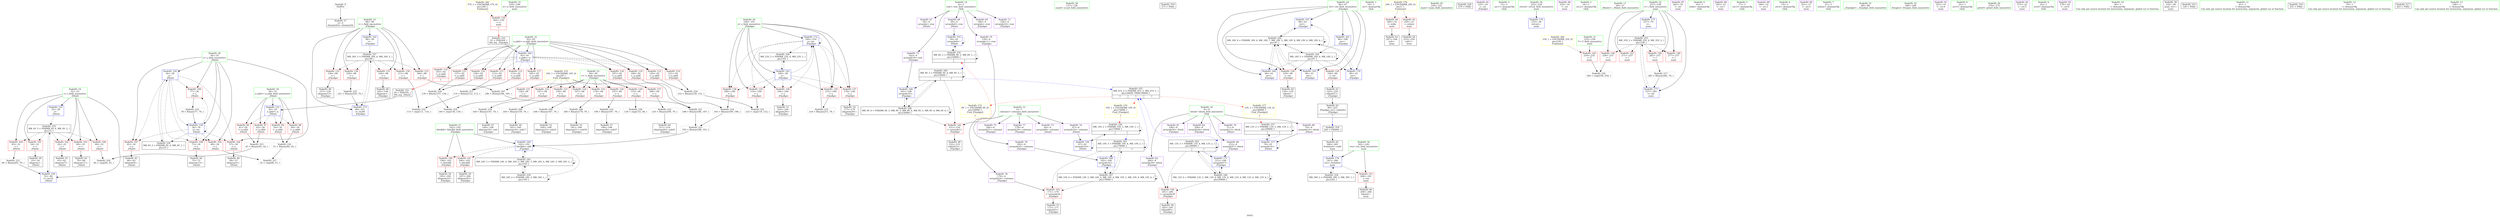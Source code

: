 digraph "SVFG" {
	label="SVFG";

	Node0x55f08619d2d0 [shape=record,color=grey,label="{NodeID: 0\nNullPtr}"];
	Node0x55f08619d2d0 -> Node0x55f0861bf9a0[style=solid];
	Node0x55f0861c0390 [shape=record,color=red,label="{NodeID: 97\n42\<--30\n\<--n.addr\n_Z4initi\n}"];
	Node0x55f0861c0390 -> Node0x55f0861cd010[style=solid];
	Node0x55f0861be570 [shape=record,color=green,label="{NodeID: 14\n4\<--5\nrow\<--row_field_insensitive\nGlob }"];
	Node0x55f0861be570 -> Node0x55f0861c2250[style=solid];
	Node0x55f0861be570 -> Node0x55f0861c2320[style=solid];
	Node0x55f0861be570 -> Node0x55f0861c23f0[style=solid];
	Node0x55f0861be570 -> Node0x55f0861c24c0[style=solid];
	Node0x55f0861be570 -> Node0x55f0861c2590[style=solid];
	Node0x55f0861be570 -> Node0x55f0861c2660[style=solid];
	Node0x55f0861e0920 [shape=record,color=yellow,style=double,label="{NodeID: 277\n12V_1 = ENCHI(MR_12V_0)\npts\{90000 \}\nFun[_Z5judgei]|{<s0>1}}"];
	Node0x55f0861e0920:s0 -> Node0x55f0861d6c10[style=dashed,color=red];
	Node0x55f0861c0ef0 [shape=record,color=red,label="{NodeID: 111\n112\<--92\n\<--n.addr\n_Z5judgei\n}"];
	Node0x55f0861c0ef0 -> Node0x55f0861cbe10[style=solid];
	Node0x55f0861bf190 [shape=record,color=green,label="{NodeID: 28\n127\<--128\nscanf\<--scanf_field_insensitive\n}"];
	Node0x55f0861cb990 [shape=record,color=grey,label="{NodeID: 208\n160 = Binary(159, 79, )\n}"];
	Node0x55f0861cb990 -> Node0x55f0861c1480[style=solid];
	Node0x55f0861c6190 [shape=record,color=red,label="{NodeID: 125\n179\<--94\n\<--v\n_Z5judgei\n}"];
	Node0x55f0861c6190 -> Node0x55f0861c4890[style=solid];
	Node0x55f0861bfde0 [shape=record,color=black,label="{NodeID: 42\n66\<--65\nidxprom9\<--\n_Z4initi\n}"];
	Node0x55f0861cce90 [shape=record,color=grey,label="{NodeID: 222\n210 = Binary(209, 79, )\n}"];
	Node0x55f0861cce90 -> Node0x55f0861c1ca0[style=solid];
	Node0x55f0861c6cf0 [shape=record,color=red,label="{NodeID: 139\n215\<--100\n\<--j\n_Z5judgei\n}"];
	Node0x55f0861c6cf0 -> Node0x55f0861cc410[style=solid];
	Node0x55f0861c1960 [shape=record,color=black,label="{NodeID: 56\n195\<--194\nidxprom35\<--\n_Z5judgei\n}"];
	Node0x55f0861f16d0 [shape=record,color=black,label="{NodeID: 319\n273 = PHI()\n}"];
	Node0x55f0861d6710 [shape=record,color=black,label="{NodeID: 236\nMR_10V_2 = PHI(MR_10V_3, MR_10V_1, )\npts\{70000 \}\n|{|<s2>1}}"];
	Node0x55f0861d6710 -> Node0x55f0861c7ac0[style=dashed];
	Node0x55f0861d6710 -> Node0x55f0861d6710[style=dashed];
	Node0x55f0861d6710:s2 -> Node0x55f0861de870[style=dashed,color=blue];
	Node0x55f0861c7850 [shape=record,color=blue,label="{NodeID: 153\n32\<--38\ni\<--\n_Z4initi\n}"];
	Node0x55f0861c7850 -> Node0x55f0861d5810[style=dashed];
	Node0x55f0861c24c0 [shape=record,color=purple,label="{NodeID: 70\n150\<--4\narrayidx11\<--row\n_Z5judgei\n}"];
	Node0x55f0861c24c0 -> Node0x55f0861c6f60[style=solid];
	Node0x55f0861c83b0 [shape=record,color=blue,label="{NodeID: 167\n96\<--61\nret\<--\n_Z5judgei\n}"];
	Node0x55f0861c83b0 -> Node0x55f0861d8f10[style=dashed];
	Node0x55f0861c3020 [shape=record,color=purple,label="{NodeID: 84\n212\<--8\narrayidx47\<--block\n_Z5judgei\n}"];
	Node0x55f0861c3020 -> Node0x55f0861c86f0[style=solid];
	Node0x55f08619d3e0 [shape=record,color=green,label="{NodeID: 1\n10\<--1\n.str\<--dummyObj\nGlob }"];
	Node0x55f0861c0460 [shape=record,color=red,label="{NodeID: 98\n49\<--30\n\<--n.addr\n_Z4initi\n}"];
	Node0x55f0861c0460 -> Node0x55f0861cc590[style=solid];
	Node0x55f0861be640 [shape=record,color=green,label="{NodeID: 15\n6\<--7\ncoloumn\<--coloumn_field_insensitive\nGlob }"];
	Node0x55f0861be640 -> Node0x55f0861c2730[style=solid];
	Node0x55f0861be640 -> Node0x55f0861c2800[style=solid];
	Node0x55f0861be640 -> Node0x55f0861c28d0[style=solid];
	Node0x55f0861be640 -> Node0x55f0861c29a0[style=solid];
	Node0x55f0861be640 -> Node0x55f0861c2a70[style=solid];
	Node0x55f0861be640 -> Node0x55f0861c2b40[style=solid];
	Node0x55f0861e0a00 [shape=record,color=yellow,style=double,label="{NodeID: 278\n29V_1 = ENCHI(MR_29V_0)\npts\{1 \}\nFun[main]}"];
	Node0x55f0861e0a00 -> Node0x55f0861c3840[style=dashed];
	Node0x55f0861e0a00 -> Node0x55f0861c3910[style=dashed];
	Node0x55f0861c0fc0 [shape=record,color=red,label="{NodeID: 112\n113\<--92\n\<--n.addr\n_Z5judgei\n}"];
	Node0x55f0861c0fc0 -> Node0x55f0861cbe10[style=solid];
	Node0x55f0861bf290 [shape=record,color=green,label="{NodeID: 29\n230\<--231\nmain\<--main_field_insensitive\n}"];
	Node0x55f0861cbb10 [shape=record,color=grey,label="{NodeID: 209\n168 = Binary(167, 79, )\n}"];
	Node0x55f0861cbb10 -> Node0x55f0861c1620[style=solid];
	Node0x55f0861c6260 [shape=record,color=red,label="{NodeID: 126\n197\<--94\n\<--v\n_Z5judgei\n}"];
	Node0x55f0861c6260 -> Node0x55f0861cca10[style=solid];
	Node0x55f0861bfeb0 [shape=record,color=black,label="{NodeID: 43\n70\<--69\nidxprom11\<--\n_Z4initi\n}"];
	Node0x55f0861cd010 [shape=record,color=grey,label="{NodeID: 223\n43 = Binary(41, 42, )\n}"];
	Node0x55f0861cd010 -> Node0x55f0861cd790[style=solid];
	Node0x55f0861c6dc0 [shape=record,color=red,label="{NodeID: 140\n194\<--102\n\<--blockId\n_Z5judgei\n}"];
	Node0x55f0861c6dc0 -> Node0x55f0861c1960[style=solid];
	Node0x55f0861c1a30 [shape=record,color=black,label="{NodeID: 57\n199\<--198\nidxprom38\<--sub37\n_Z5judgei\n}"];
	Node0x55f0861f17a0 [shape=record,color=black,label="{NodeID: 320\n279 = PHI()\n}"];
	Node0x55f0861d6c10 [shape=record,color=black,label="{NodeID: 237\nMR_12V_2 = PHI(MR_12V_3, MR_12V_1, )\npts\{90000 \}\n|{|<s2>1}}"];
	Node0x55f0861d6c10 -> Node0x55f0861c7b90[style=dashed];
	Node0x55f0861d6c10 -> Node0x55f0861d6c10[style=dashed];
	Node0x55f0861d6c10:s2 -> Node0x55f0861ded70[style=dashed,color=blue];
	Node0x55f0861c7920 [shape=record,color=blue,label="{NodeID: 154\n34\<--38\nj\<--\n_Z4initi\n}"];
	Node0x55f0861c7920 -> Node0x55f0861c0a10[style=dashed];
	Node0x55f0861c7920 -> Node0x55f0861c0ae0[style=dashed];
	Node0x55f0861c7920 -> Node0x55f0861c0bb0[style=dashed];
	Node0x55f0861c7920 -> Node0x55f0861c0c80[style=dashed];
	Node0x55f0861c7920 -> Node0x55f0861c0d50[style=dashed];
	Node0x55f0861c7920 -> Node0x55f0861c7c60[style=dashed];
	Node0x55f0861c7920 -> Node0x55f0861d5d10[style=dashed];
	Node0x55f0861c2590 [shape=record,color=purple,label="{NodeID: 71\n158\<--4\narrayidx16\<--row\n_Z5judgei\n}"];
	Node0x55f0861c8480 [shape=record,color=blue,label="{NodeID: 168\n182\<--108\narrayidx32\<--\n_Z5judgei\n}"];
	Node0x55f0861c8480 -> Node0x55f0861d9e10[style=dashed];
	Node0x55f0861c30f0 [shape=record,color=purple,label="{NodeID: 85\n125\<--10\n\<--.str\n_Z5judgei\n}"];
	Node0x55f0861b41c0 [shape=record,color=green,label="{NodeID: 2\n12\<--1\n.str.1\<--dummyObj\nGlob }"];
	Node0x55f0861c0530 [shape=record,color=red,label="{NodeID: 99\n50\<--30\n\<--n.addr\n_Z4initi\n}"];
	Node0x55f0861c0530 -> Node0x55f0861cc590[style=solid];
	Node0x55f0861be740 [shape=record,color=green,label="{NodeID: 16\n8\<--9\nblock\<--block_field_insensitive\nGlob }"];
	Node0x55f0861be740 -> Node0x55f0861c2c10[style=solid];
	Node0x55f0861be740 -> Node0x55f0861c2ce0[style=solid];
	Node0x55f0861be740 -> Node0x55f0861c2db0[style=solid];
	Node0x55f0861be740 -> Node0x55f0861c2e80[style=solid];
	Node0x55f0861be740 -> Node0x55f0861c2f50[style=solid];
	Node0x55f0861be740 -> Node0x55f0861c3020[style=solid];
	Node0x55f0861c1090 [shape=record,color=red,label="{NodeID: 113\n120\<--92\n\<--n.addr\n_Z5judgei\n}"];
	Node0x55f0861c1090 -> Node0x55f0861cd190[style=solid];
	Node0x55f0861bf390 [shape=record,color=green,label="{NodeID: 30\n233\<--234\nretval\<--retval_field_insensitive\nmain\n}"];
	Node0x55f0861bf390 -> Node0x55f0861c8960[style=solid];
	Node0x55f0861cbc90 [shape=record,color=grey,label="{NodeID: 210\n78 = Binary(77, 79, )\n}"];
	Node0x55f0861cbc90 -> Node0x55f0861c7c60[style=solid];
	Node0x55f0861c6330 [shape=record,color=red,label="{NodeID: 127\n209\<--94\n\<--v\n_Z5judgei\n}"];
	Node0x55f0861c6330 -> Node0x55f0861cce90[style=solid];
	Node0x55f0861bff80 [shape=record,color=black,label="{NodeID: 44\n73\<--72\nidxprom13\<--\n_Z4initi\n}"];
	Node0x55f0861cd190 [shape=record,color=grey,label="{NodeID: 224\n122 = Binary(120, 121, )\n}"];
	Node0x55f0861cd190 -> Node0x55f0861cdc10[style=solid];
	Node0x55f0861c6e90 [shape=record,color=red,label="{NodeID: 141\n206\<--102\n\<--blockId\n_Z5judgei\n}"];
	Node0x55f0861c6e90 -> Node0x55f0861c1bd0[style=solid];
	Node0x55f0861c1b00 [shape=record,color=black,label="{NodeID: 58\n202\<--201\ntobool40\<--\n_Z5judgei\n}"];
	Node0x55f0861f1870 [shape=record,color=black,label="{NodeID: 321\n29 = PHI(105, )\n0th arg _Z4initi }"];
	Node0x55f0861f1870 -> Node0x55f0861c7780[style=solid];
	Node0x55f0861c79f0 [shape=record,color=blue,label="{NodeID: 155\n59\<--61\narrayidx6\<--\n_Z4initi\n}"];
	Node0x55f0861c79f0 -> Node0x55f0861c79f0[style=dashed];
	Node0x55f0861c79f0 -> Node0x55f0861d6210[style=dashed];
	Node0x55f0861c2660 [shape=record,color=purple,label="{NodeID: 72\n162\<--4\narrayidx19\<--row\n_Z5judgei\n}"];
	Node0x55f0861c2660 -> Node0x55f0861c82e0[style=solid];
	Node0x55f0861c8550 [shape=record,color=blue,label="{NodeID: 169\n102\<--192\nblockId\<--add\n_Z5judgei\n}"];
	Node0x55f0861c8550 -> Node0x55f0861c6dc0[style=dashed];
	Node0x55f0861c8550 -> Node0x55f0861c6e90[style=dashed];
	Node0x55f0861c8550 -> Node0x55f0861d9410[style=dashed];
	Node0x55f0861c31c0 [shape=record,color=purple,label="{NodeID: 86\n254\<--10\n\<--.str\nmain\n}"];
	Node0x55f08619d600 [shape=record,color=green,label="{NodeID: 3\n14\<--1\n.str.2\<--dummyObj\nGlob }"];
	Node0x55f0861c0600 [shape=record,color=red,label="{NodeID: 100\n40\<--32\n\<--i\n_Z4initi\n}"];
	Node0x55f0861c0600 -> Node0x55f0861cd790[style=solid];
	Node0x55f0861be840 [shape=record,color=green,label="{NodeID: 17\n26\<--27\n_Z4initi\<--_Z4initi_field_insensitive\n}"];
	Node0x55f0861e0bf0 [shape=record,color=yellow,style=double,label="{NodeID: 280\n33V_1 = ENCHI(MR_33V_0)\npts\{236 \}\nFun[main]}"];
	Node0x55f0861e0bf0 -> Node0x55f0861c71d0[style=dashed];
	Node0x55f0861c1160 [shape=record,color=red,label="{NodeID: 114\n121\<--92\n\<--n.addr\n_Z5judgei\n}"];
	Node0x55f0861c1160 -> Node0x55f0861cd190[style=solid];
	Node0x55f0861bf460 [shape=record,color=green,label="{NodeID: 31\n235\<--236\nT\<--T_field_insensitive\nmain\n}"];
	Node0x55f0861bf460 -> Node0x55f0861c71d0[style=solid];
	Node0x55f0861cbe10 [shape=record,color=grey,label="{NodeID: 211\n114 = Binary(112, 113, )\n}"];
	Node0x55f0861cbe10 -> Node0x55f0861cdd90[style=solid];
	Node0x55f0861c6400 [shape=record,color=red,label="{NodeID: 128\n129\<--96\n\<--ret\n_Z5judgei\n}"];
	Node0x55f0861c6400 -> Node0x55f0861c0050[style=solid];
	Node0x55f0861c0050 [shape=record,color=black,label="{NodeID: 45\n130\<--129\ntobool\<--\n_Z5judgei\n}"];
	Node0x55f0861cd310 [shape=record,color=grey,label="{NodeID: 225\n221 = Binary(220, 79, )\n}"];
	Node0x55f0861cd310 -> Node0x55f0861c8890[style=solid];
	Node0x55f0861c6f60 [shape=record,color=red,label="{NodeID: 142\n151\<--150\n\<--arrayidx11\n_Z5judgei\n}"];
	Node0x55f0861c6f60 -> Node0x55f0861c12e0[style=solid];
	Node0x55f0861c1bd0 [shape=record,color=black,label="{NodeID: 59\n207\<--206\nidxprom43\<--\n_Z5judgei\n}"];
	Node0x55f0861f19d0 [shape=record,color=black,label="{NodeID: 322\n91 = PHI(264, )\n0th arg _Z5judgei }"];
	Node0x55f0861f19d0 -> Node0x55f0861c7e00[style=solid];
	Node0x55f0861c7ac0 [shape=record,color=blue,label="{NodeID: 156\n67\<--61\narrayidx10\<--\n_Z4initi\n}"];
	Node0x55f0861c7ac0 -> Node0x55f0861c7ac0[style=dashed];
	Node0x55f0861c7ac0 -> Node0x55f0861d6710[style=dashed];
	Node0x55f0861c2730 [shape=record,color=purple,label="{NodeID: 73\n64\<--6\narrayidx8\<--coloumn\n_Z4initi\n}"];
	Node0x55f0861dbc10 [shape=record,color=black,label="{NodeID: 253\nMR_35V_3 = PHI(MR_35V_4, MR_35V_2, )\npts\{238 \}\n}"];
	Node0x55f0861dbc10 -> Node0x55f0861c72a0[style=dashed];
	Node0x55f0861dbc10 -> Node0x55f0861c7370[style=dashed];
	Node0x55f0861dbc10 -> Node0x55f0861c7440[style=dashed];
	Node0x55f0861dbc10 -> Node0x55f0861c7510[style=dashed];
	Node0x55f0861dbc10 -> Node0x55f0861c8bd0[style=dashed];
	Node0x55f0861c8620 [shape=record,color=blue,label="{NodeID: 170\n96\<--61\nret\<--\n_Z5judgei\n}"];
	Node0x55f0861c8620 -> Node0x55f0861d8f10[style=dashed];
	Node0x55f0861c3290 [shape=record,color=purple,label="{NodeID: 87\n262\<--10\n\<--.str\nmain\n}"];
	Node0x55f0861bd600 [shape=record,color=green,label="{NodeID: 4\n16\<--1\nstdin\<--dummyObj\nGlob }"];
	Node0x55f0861c06d0 [shape=record,color=red,label="{NodeID: 101\n54\<--32\n\<--i\n_Z4initi\n}"];
	Node0x55f0861c06d0 -> Node0x55f0861bfb70[style=solid];
	Node0x55f0861be940 [shape=record,color=green,label="{NodeID: 18\n30\<--31\nn.addr\<--n.addr_field_insensitive\n_Z4initi\n}"];
	Node0x55f0861be940 -> Node0x55f0861c02c0[style=solid];
	Node0x55f0861be940 -> Node0x55f0861c0390[style=solid];
	Node0x55f0861be940 -> Node0x55f0861c0460[style=solid];
	Node0x55f0861be940 -> Node0x55f0861c0530[style=solid];
	Node0x55f0861be940 -> Node0x55f0861c7780[style=solid];
	Node0x55f0861c1230 [shape=record,color=red,label="{NodeID: 115\n137\<--92\n\<--n.addr\n_Z5judgei\n}"];
	Node0x55f0861c1230 -> Node0x55f0861ccb90[style=solid];
	Node0x55f0861bf530 [shape=record,color=green,label="{NodeID: 32\n237\<--238\ni\<--i_field_insensitive\nmain\n}"];
	Node0x55f0861bf530 -> Node0x55f0861c72a0[style=solid];
	Node0x55f0861bf530 -> Node0x55f0861c7370[style=solid];
	Node0x55f0861bf530 -> Node0x55f0861c7440[style=solid];
	Node0x55f0861bf530 -> Node0x55f0861c7510[style=solid];
	Node0x55f0861bf530 -> Node0x55f0861c8a30[style=solid];
	Node0x55f0861bf530 -> Node0x55f0861c8bd0[style=solid];
	Node0x55f0861cbf90 [shape=record,color=grey,label="{NodeID: 212\n84 = Binary(83, 79, )\n}"];
	Node0x55f0861cbf90 -> Node0x55f0861c7d30[style=solid];
	Node0x55f0861c64d0 [shape=record,color=red,label="{NodeID: 129\n224\<--96\n\<--ret\n_Z5judgei\n}"];
	Node0x55f0861c64d0 -> Node0x55f0861c1d70[style=solid];
	Node0x55f0861c0120 [shape=record,color=black,label="{NodeID: 46\n145\<--144\nidxprom\<--\n_Z5judgei\n}"];
	Node0x55f0861cd490 [shape=record,color=grey,label="{NodeID: 226\n260 = cmp(258, 259, )\n}"];
	Node0x55f0861c7030 [shape=record,color=red,label="{NodeID: 143\n171\<--170\n\<--arrayidx24\n_Z5judgei\n}"];
	Node0x55f0861c7030 -> Node0x55f0861c16f0[style=solid];
	Node0x55f0861c1ca0 [shape=record,color=black,label="{NodeID: 60\n211\<--210\nidxprom46\<--sub45\n_Z5judgei\n}"];
	Node0x55f0861c7b90 [shape=record,color=blue,label="{NodeID: 157\n74\<--61\narrayidx14\<--\n_Z4initi\n}"];
	Node0x55f0861c7b90 -> Node0x55f0861c7b90[style=dashed];
	Node0x55f0861c7b90 -> Node0x55f0861d6c10[style=dashed];
	Node0x55f0861c2800 [shape=record,color=purple,label="{NodeID: 74\n67\<--6\narrayidx10\<--coloumn\n_Z4initi\n}"];
	Node0x55f0861c2800 -> Node0x55f0861c7ac0[style=solid];
	Node0x55f0861dc110 [shape=record,color=black,label="{NodeID: 254\nMR_39V_2 = PHI(MR_39V_3, MR_39V_1, )\npts\{242 \}\n}"];
	Node0x55f0861dc110 -> Node0x55f0861c8b00[style=dashed];
	Node0x55f0861c86f0 [shape=record,color=blue,label="{NodeID: 171\n212\<--108\narrayidx47\<--\n_Z5judgei\n}"];
	Node0x55f0861c86f0 -> Node0x55f0861da310[style=dashed];
	Node0x55f0861c3360 [shape=record,color=purple,label="{NodeID: 88\n245\<--12\n\<--.str.1\nmain\n}"];
	Node0x55f0861bd690 [shape=record,color=green,label="{NodeID: 5\n17\<--1\n.str.3\<--dummyObj\nGlob }"];
	Node0x55f0861c07a0 [shape=record,color=red,label="{NodeID: 102\n62\<--32\n\<--i\n_Z4initi\n}"];
	Node0x55f0861c07a0 -> Node0x55f0861bfd10[style=solid];
	Node0x55f0861bea10 [shape=record,color=green,label="{NodeID: 19\n32\<--33\ni\<--i_field_insensitive\n_Z4initi\n}"];
	Node0x55f0861bea10 -> Node0x55f0861c0600[style=solid];
	Node0x55f0861bea10 -> Node0x55f0861c06d0[style=solid];
	Node0x55f0861bea10 -> Node0x55f0861c07a0[style=solid];
	Node0x55f0861bea10 -> Node0x55f0861c0870[style=solid];
	Node0x55f0861bea10 -> Node0x55f0861c0940[style=solid];
	Node0x55f0861bea10 -> Node0x55f0861c7850[style=solid];
	Node0x55f0861bea10 -> Node0x55f0861c7d30[style=solid];
	Node0x55f0861e0db0 [shape=record,color=yellow,style=double,label="{NodeID: 282\n37V_1 = ENCHI(MR_37V_0)\npts\{240 \}\nFun[main]}"];
	Node0x55f0861e0db0 -> Node0x55f0861c75e0[style=dashed];
	Node0x55f0861c5a40 [shape=record,color=red,label="{NodeID: 116\n138\<--92\n\<--n.addr\n_Z5judgei\n}"];
	Node0x55f0861c5a40 -> Node0x55f0861ccb90[style=solid];
	Node0x55f0861bf600 [shape=record,color=green,label="{NodeID: 33\n239\<--240\nn\<--n_field_insensitive\nmain\n}"];
	Node0x55f0861bf600 -> Node0x55f0861c75e0[style=solid];
	Node0x55f0861cc110 [shape=record,color=grey,label="{NodeID: 213\n192 = Binary(188, 191, )\n}"];
	Node0x55f0861cc110 -> Node0x55f0861c8550[style=solid];
	Node0x55f0861c65a0 [shape=record,color=red,label="{NodeID: 130\n111\<--98\n\<--i\n_Z5judgei\n}"];
	Node0x55f0861c65a0 -> Node0x55f0861cdd90[style=solid];
	Node0x55f0861c01f0 [shape=record,color=black,label="{NodeID: 47\n149\<--148\nidxprom10\<--sub\n_Z5judgei\n}"];
	Node0x55f0861cd610 [shape=record,color=grey,label="{NodeID: 227\n52 = cmp(48, 51, )\n}"];
	Node0x55f0861c7100 [shape=record,color=red,label="{NodeID: 144\n201\<--200\n\<--arrayidx39\n_Z5judgei\n}"];
	Node0x55f0861c7100 -> Node0x55f0861c1b00[style=solid];
	Node0x55f0861c1d70 [shape=record,color=black,label="{NodeID: 61\n225\<--224\ntobool51\<--\n_Z5judgei\n}"];
	Node0x55f0861c1d70 -> Node0x55f0861c1e40[style=solid];
	Node0x55f0861c7c60 [shape=record,color=blue,label="{NodeID: 158\n34\<--78\nj\<--inc\n_Z4initi\n}"];
	Node0x55f0861c7c60 -> Node0x55f0861c0a10[style=dashed];
	Node0x55f0861c7c60 -> Node0x55f0861c0ae0[style=dashed];
	Node0x55f0861c7c60 -> Node0x55f0861c0bb0[style=dashed];
	Node0x55f0861c7c60 -> Node0x55f0861c0c80[style=dashed];
	Node0x55f0861c7c60 -> Node0x55f0861c0d50[style=dashed];
	Node0x55f0861c7c60 -> Node0x55f0861c7c60[style=dashed];
	Node0x55f0861c7c60 -> Node0x55f0861d5d10[style=dashed];
	Node0x55f0861c28d0 [shape=record,color=purple,label="{NodeID: 75\n166\<--6\narrayidx21\<--coloumn\n_Z5judgei\n}"];
	Node0x55f0861dce20 [shape=record,color=black,label="{NodeID: 255\nMR_41V_2 = PHI(MR_41V_3, MR_41V_1, )\npts\{50000 70000 90000 \}\n|{<s0>7|<s1>7|<s2>7}}"];
	Node0x55f0861dce20:s0 -> Node0x55f0861e0760[style=dashed,color=red];
	Node0x55f0861dce20:s1 -> Node0x55f0861e0840[style=dashed,color=red];
	Node0x55f0861dce20:s2 -> Node0x55f0861e0920[style=dashed,color=red];
	Node0x55f0861c87c0 [shape=record,color=blue,label="{NodeID: 172\n100\<--216\nj\<--inc\n_Z5judgei\n}"];
	Node0x55f0861c87c0 -> Node0x55f0861c69b0[style=dashed];
	Node0x55f0861c87c0 -> Node0x55f0861c6a80[style=dashed];
	Node0x55f0861c87c0 -> Node0x55f0861c6b50[style=dashed];
	Node0x55f0861c87c0 -> Node0x55f0861c6c20[style=dashed];
	Node0x55f0861c87c0 -> Node0x55f0861c6cf0[style=dashed];
	Node0x55f0861c87c0 -> Node0x55f0861c87c0[style=dashed];
	Node0x55f0861c87c0 -> Node0x55f0861dd970[style=dashed];
	Node0x55f0861c3430 [shape=record,color=purple,label="{NodeID: 89\n246\<--14\n\<--.str.2\nmain\n}"];
	Node0x55f0861bd940 [shape=record,color=green,label="{NodeID: 6\n19\<--1\n.str.4\<--dummyObj\nGlob }"];
	Node0x55f0861c0870 [shape=record,color=red,label="{NodeID: 103\n69\<--32\n\<--i\n_Z4initi\n}"];
	Node0x55f0861c0870 -> Node0x55f0861bfeb0[style=solid];
	Node0x55f0861beae0 [shape=record,color=green,label="{NodeID: 20\n34\<--35\nj\<--j_field_insensitive\n_Z4initi\n}"];
	Node0x55f0861beae0 -> Node0x55f0861c0a10[style=solid];
	Node0x55f0861beae0 -> Node0x55f0861c0ae0[style=solid];
	Node0x55f0861beae0 -> Node0x55f0861c0bb0[style=solid];
	Node0x55f0861beae0 -> Node0x55f0861c0c80[style=solid];
	Node0x55f0861beae0 -> Node0x55f0861c0d50[style=solid];
	Node0x55f0861beae0 -> Node0x55f0861c7920[style=solid];
	Node0x55f0861beae0 -> Node0x55f0861c7c60[style=solid];
	Node0x55f0861c5b10 [shape=record,color=red,label="{NodeID: 117\n185\<--92\n\<--n.addr\n_Z5judgei\n}"];
	Node0x55f0861c5b10 -> Node0x55f0861cb810[style=solid];
	Node0x55f0861bf6d0 [shape=record,color=green,label="{NodeID: 34\n241\<--242\nres\<--res_field_insensitive\nmain\n}"];
	Node0x55f0861bf6d0 -> Node0x55f0861c76b0[style=solid];
	Node0x55f0861bf6d0 -> Node0x55f0861c8b00[style=solid];
	Node0x55f0861cc290 [shape=record,color=grey,label="{NodeID: 214\n191 = Binary(189, 190, )\n}"];
	Node0x55f0861cc290 -> Node0x55f0861cc110[style=solid];
	Node0x55f0861c6670 [shape=record,color=red,label="{NodeID: 131\n144\<--98\n\<--i\n_Z5judgei\n}"];
	Node0x55f0861c6670 -> Node0x55f0861c0120[style=solid];
	Node0x55f0861c12e0 [shape=record,color=black,label="{NodeID: 48\n152\<--151\ntobool12\<--\n_Z5judgei\n}"];
	Node0x55f0861cd790 [shape=record,color=grey,label="{NodeID: 228\n44 = cmp(40, 43, )\n}"];
	Node0x55f0861c71d0 [shape=record,color=red,label="{NodeID: 145\n259\<--235\n\<--T\nmain\n}"];
	Node0x55f0861c71d0 -> Node0x55f0861cd490[style=solid];
	Node0x55f0861c1e40 [shape=record,color=black,label="{NodeID: 62\n90\<--225\n_Z5judgei_ret\<--tobool51\n_Z5judgei\n|{<s0>7}}"];
	Node0x55f0861c1e40:s0 -> Node0x55f0861f14e0[style=solid,color=blue];
	Node0x55f0861c7d30 [shape=record,color=blue,label="{NodeID: 159\n32\<--84\ni\<--inc16\n_Z4initi\n}"];
	Node0x55f0861c7d30 -> Node0x55f0861d5810[style=dashed];
	Node0x55f0861c29a0 [shape=record,color=purple,label="{NodeID: 76\n170\<--6\narrayidx24\<--coloumn\n_Z5judgei\n}"];
	Node0x55f0861c29a0 -> Node0x55f0861c7030[style=solid];
	Node0x55f0861dcf70 [shape=record,color=black,label="{NodeID: 256\nMR_18V_3 = PHI(MR_18V_4, MR_18V_2, )\npts\{97 \}\n}"];
	Node0x55f0861dcf70 -> Node0x55f0861c6400[style=dashed];
	Node0x55f0861dcf70 -> Node0x55f0861c64d0[style=dashed];
	Node0x55f0861dcf70 -> Node0x55f0861c8140[style=dashed];
	Node0x55f0861dcf70 -> Node0x55f0861c8210[style=dashed];
	Node0x55f0861dcf70 -> Node0x55f0861c83b0[style=dashed];
	Node0x55f0861dcf70 -> Node0x55f0861c8620[style=dashed];
	Node0x55f0861dcf70 -> Node0x55f0861d8f10[style=dashed];
	Node0x55f0861dcf70 -> Node0x55f0861dcf70[style=dashed];
	Node0x55f0861c8890 [shape=record,color=blue,label="{NodeID: 173\n98\<--221\ni\<--inc49\n_Z5judgei\n}"];
	Node0x55f0861c8890 -> Node0x55f0861dd470[style=dashed];
	Node0x55f0861c3500 [shape=record,color=purple,label="{NodeID: 90\n251\<--17\n\<--.str.3\nmain\n}"];
	Node0x55f0861bd9d0 [shape=record,color=green,label="{NodeID: 7\n21\<--1\nstdout\<--dummyObj\nGlob }"];
	Node0x55f0861e0300 [shape=record,color=yellow,style=double,label="{NodeID: 270\n16V_1 = ENCHI(MR_16V_0)\npts\{95 \}\nFun[_Z5judgei]}"];
	Node0x55f0861e0300 -> Node0x55f0861c5d80[style=dashed];
	Node0x55f0861e0300 -> Node0x55f0861c5e50[style=dashed];
	Node0x55f0861e0300 -> Node0x55f0861c5f20[style=dashed];
	Node0x55f0861e0300 -> Node0x55f0861c5ff0[style=dashed];
	Node0x55f0861e0300 -> Node0x55f0861c60c0[style=dashed];
	Node0x55f0861e0300 -> Node0x55f0861c6190[style=dashed];
	Node0x55f0861e0300 -> Node0x55f0861c6260[style=dashed];
	Node0x55f0861e0300 -> Node0x55f0861c6330[style=dashed];
	Node0x55f0861c0940 [shape=record,color=red,label="{NodeID: 104\n83\<--32\n\<--i\n_Z4initi\n}"];
	Node0x55f0861c0940 -> Node0x55f0861cbf90[style=solid];
	Node0x55f0861bebb0 [shape=record,color=green,label="{NodeID: 21\n88\<--89\n_Z5judgei\<--_Z5judgei_field_insensitive\n}"];
	Node0x55f0861c5be0 [shape=record,color=red,label="{NodeID: 118\n187\<--92\n\<--n.addr\n_Z5judgei\n}"];
	Node0x55f0861c5be0 -> Node0x55f0861ccd10[style=solid];
	Node0x55f0861bf7a0 [shape=record,color=green,label="{NodeID: 35\n248\<--249\nfreopen\<--freopen_field_insensitive\n}"];
	Node0x55f0861cc410 [shape=record,color=grey,label="{NodeID: 215\n216 = Binary(215, 79, )\n}"];
	Node0x55f0861cc410 -> Node0x55f0861c87c0[style=solid];
	Node0x55f0861c6740 [shape=record,color=red,label="{NodeID: 132\n156\<--98\n\<--i\n_Z5judgei\n}"];
	Node0x55f0861c6740 -> Node0x55f0861c13b0[style=solid];
	Node0x55f0861c13b0 [shape=record,color=black,label="{NodeID: 49\n157\<--156\nidxprom15\<--\n_Z5judgei\n}"];
	Node0x55f0861cd910 [shape=record,color=grey,label="{NodeID: 229\n140 = cmp(136, 139, )\n}"];
	Node0x55f0861c72a0 [shape=record,color=red,label="{NodeID: 146\n258\<--237\n\<--i\nmain\n}"];
	Node0x55f0861c72a0 -> Node0x55f0861cd490[style=solid];
	Node0x55f0861c1f10 [shape=record,color=black,label="{NodeID: 63\n247\<--244\ncall\<--\nmain\n}"];
	Node0x55f0861c7e00 [shape=record,color=blue,label="{NodeID: 160\n92\<--91\nn.addr\<--n\n_Z5judgei\n}"];
	Node0x55f0861c7e00 -> Node0x55f0861c0e20[style=dashed];
	Node0x55f0861c7e00 -> Node0x55f0861c0ef0[style=dashed];
	Node0x55f0861c7e00 -> Node0x55f0861c0fc0[style=dashed];
	Node0x55f0861c7e00 -> Node0x55f0861c1090[style=dashed];
	Node0x55f0861c7e00 -> Node0x55f0861c1160[style=dashed];
	Node0x55f0861c7e00 -> Node0x55f0861c1230[style=dashed];
	Node0x55f0861c7e00 -> Node0x55f0861c5a40[style=dashed];
	Node0x55f0861c7e00 -> Node0x55f0861c5b10[style=dashed];
	Node0x55f0861c7e00 -> Node0x55f0861c5be0[style=dashed];
	Node0x55f0861c7e00 -> Node0x55f0861c5cb0[style=dashed];
	Node0x55f0861c2a70 [shape=record,color=purple,label="{NodeID: 77\n178\<--6\narrayidx29\<--coloumn\n_Z5judgei\n}"];
	Node0x55f0861dd470 [shape=record,color=black,label="{NodeID: 257\nMR_20V_3 = PHI(MR_20V_4, MR_20V_2, )\npts\{99 \}\n}"];
	Node0x55f0861dd470 -> Node0x55f0861c65a0[style=dashed];
	Node0x55f0861dd470 -> Node0x55f0861c6670[style=dashed];
	Node0x55f0861dd470 -> Node0x55f0861c6740[style=dashed];
	Node0x55f0861dd470 -> Node0x55f0861c6810[style=dashed];
	Node0x55f0861dd470 -> Node0x55f0861c68e0[style=dashed];
	Node0x55f0861dd470 -> Node0x55f0861c8890[style=dashed];
	Node0x55f0861c8960 [shape=record,color=blue,label="{NodeID: 174\n233\<--38\nretval\<--\nmain\n}"];
	Node0x55f0861c35d0 [shape=record,color=purple,label="{NodeID: 91\n252\<--19\n\<--.str.4\nmain\n}"];
	Node0x55f0861bda60 [shape=record,color=green,label="{NodeID: 8\n22\<--1\n.str.5\<--dummyObj\nGlob }"];
	Node0x55f0861c0a10 [shape=record,color=red,label="{NodeID: 105\n48\<--34\n\<--j\n_Z4initi\n}"];
	Node0x55f0861c0a10 -> Node0x55f0861cd610[style=solid];
	Node0x55f0861becb0 [shape=record,color=green,label="{NodeID: 22\n92\<--93\nn.addr\<--n.addr_field_insensitive\n_Z5judgei\n}"];
	Node0x55f0861becb0 -> Node0x55f0861c0e20[style=solid];
	Node0x55f0861becb0 -> Node0x55f0861c0ef0[style=solid];
	Node0x55f0861becb0 -> Node0x55f0861c0fc0[style=solid];
	Node0x55f0861becb0 -> Node0x55f0861c1090[style=solid];
	Node0x55f0861becb0 -> Node0x55f0861c1160[style=solid];
	Node0x55f0861becb0 -> Node0x55f0861c1230[style=solid];
	Node0x55f0861becb0 -> Node0x55f0861c5a40[style=solid];
	Node0x55f0861becb0 -> Node0x55f0861c5b10[style=solid];
	Node0x55f0861becb0 -> Node0x55f0861c5be0[style=solid];
	Node0x55f0861becb0 -> Node0x55f0861c5cb0[style=solid];
	Node0x55f0861becb0 -> Node0x55f0861c7e00[style=solid];
	Node0x55f0861c5cb0 [shape=record,color=red,label="{NodeID: 119\n190\<--92\n\<--n.addr\n_Z5judgei\n}"];
	Node0x55f0861c5cb0 -> Node0x55f0861cc290[style=solid];
	Node0x55f0861bf8a0 [shape=record,color=green,label="{NodeID: 36\n274\<--275\nprintf\<--printf_field_insensitive\n}"];
	Node0x55f0861cc590 [shape=record,color=grey,label="{NodeID: 216\n51 = Binary(49, 50, )\n}"];
	Node0x55f0861cc590 -> Node0x55f0861cd610[style=solid];
	Node0x55f0861c6810 [shape=record,color=red,label="{NodeID: 133\n184\<--98\n\<--i\n_Z5judgei\n}"];
	Node0x55f0861c6810 -> Node0x55f0861cb810[style=solid];
	Node0x55f0861c1480 [shape=record,color=black,label="{NodeID: 50\n161\<--160\nidxprom18\<--sub17\n_Z5judgei\n}"];
	Node0x55f0861cda90 [shape=record,color=grey,label="{NodeID: 230\n134 = cmp(133, 38, )\n}"];
	Node0x55f0861c7370 [shape=record,color=red,label="{NodeID: 147\n271\<--237\n\<--i\nmain\n}"];
	Node0x55f0861c1fe0 [shape=record,color=black,label="{NodeID: 64\n253\<--250\ncall1\<--\nmain\n}"];
	Node0x55f0861d8f10 [shape=record,color=black,label="{NodeID: 244\nMR_18V_9 = PHI(MR_18V_4, MR_18V_7, MR_18V_5, MR_18V_8, MR_18V_6, MR_18V_4, )\npts\{97 \}\n}"];
	Node0x55f0861d8f10 -> Node0x55f0861c6400[style=dashed];
	Node0x55f0861d8f10 -> Node0x55f0861c8140[style=dashed];
	Node0x55f0861d8f10 -> Node0x55f0861c8210[style=dashed];
	Node0x55f0861d8f10 -> Node0x55f0861c83b0[style=dashed];
	Node0x55f0861d8f10 -> Node0x55f0861c8620[style=dashed];
	Node0x55f0861d8f10 -> Node0x55f0861d8f10[style=dashed];
	Node0x55f0861d8f10 -> Node0x55f0861dcf70[style=dashed];
	Node0x55f0861c7ed0 [shape=record,color=blue,label="{NodeID: 161\n96\<--108\nret\<--\n_Z5judgei\n}"];
	Node0x55f0861c7ed0 -> Node0x55f0861dcf70[style=dashed];
	Node0x55f0861c2b40 [shape=record,color=purple,label="{NodeID: 78\n182\<--6\narrayidx32\<--coloumn\n_Z5judgei\n}"];
	Node0x55f0861c2b40 -> Node0x55f0861c8480[style=solid];
	Node0x55f0861dd970 [shape=record,color=black,label="{NodeID: 258\nMR_22V_2 = PHI(MR_22V_4, MR_22V_1, )\npts\{101 \}\n}"];
	Node0x55f0861dd970 -> Node0x55f0861c8070[style=dashed];
	Node0x55f0861c8a30 [shape=record,color=blue,label="{NodeID: 175\n237\<--79\ni\<--\nmain\n}"];
	Node0x55f0861c8a30 -> Node0x55f0861dbc10[style=dashed];
	Node0x55f0861c36a0 [shape=record,color=purple,label="{NodeID: 92\n272\<--22\n\<--.str.5\nmain\n}"];
	Node0x55f0861bdaf0 [shape=record,color=green,label="{NodeID: 9\n24\<--1\n.str.6\<--dummyObj\nGlob }"];
	Node0x55f0861c0ae0 [shape=record,color=red,label="{NodeID: 106\n57\<--34\n\<--j\n_Z4initi\n}"];
	Node0x55f0861c0ae0 -> Node0x55f0861bfc40[style=solid];
	Node0x55f0861bed80 [shape=record,color=green,label="{NodeID: 23\n94\<--95\nv\<--v_field_insensitive\n_Z5judgei\n}"];
	Node0x55f0861bed80 -> Node0x55f0861c5d80[style=solid];
	Node0x55f0861bed80 -> Node0x55f0861c5e50[style=solid];
	Node0x55f0861bed80 -> Node0x55f0861c5f20[style=solid];
	Node0x55f0861bed80 -> Node0x55f0861c5ff0[style=solid];
	Node0x55f0861bed80 -> Node0x55f0861c60c0[style=solid];
	Node0x55f0861bed80 -> Node0x55f0861c6190[style=solid];
	Node0x55f0861bed80 -> Node0x55f0861c6260[style=solid];
	Node0x55f0861bed80 -> Node0x55f0861c6330[style=solid];
	Node0x55f0861c5d80 [shape=record,color=red,label="{NodeID: 120\n133\<--94\n\<--v\n_Z5judgei\n}"];
	Node0x55f0861c5d80 -> Node0x55f0861cda90[style=solid];
	Node0x55f0861bf9a0 [shape=record,color=black,label="{NodeID: 37\n2\<--3\ndummyVal\<--dummyVal\n}"];
	Node0x55f0861cc710 [shape=record,color=grey,label="{NodeID: 217\n283 = Binary(282, 79, )\n}"];
	Node0x55f0861cc710 -> Node0x55f0861c8bd0[style=solid];
	Node0x55f0861c68e0 [shape=record,color=red,label="{NodeID: 134\n220\<--98\n\<--i\n_Z5judgei\n}"];
	Node0x55f0861c68e0 -> Node0x55f0861cd310[style=solid];
	Node0x55f0861c1550 [shape=record,color=black,label="{NodeID: 51\n165\<--164\nidxprom20\<--\n_Z5judgei\n}"];
	Node0x55f0861cdc10 [shape=record,color=grey,label="{NodeID: 231\n123 = cmp(119, 122, )\n}"];
	Node0x55f0861c7440 [shape=record,color=red,label="{NodeID: 148\n277\<--237\n\<--i\nmain\n}"];
	Node0x55f0861c20b0 [shape=record,color=black,label="{NodeID: 65\n266\<--265\nfrombool\<--call4\nmain\n}"];
	Node0x55f0861c20b0 -> Node0x55f0861c8b00[style=solid];
	Node0x55f0861d9410 [shape=record,color=black,label="{NodeID: 245\nMR_24V_5 = PHI(MR_24V_4, MR_24V_3, MR_24V_3, MR_24V_4, MR_24V_3, MR_24V_3, )\npts\{103 \}\n}"];
	Node0x55f0861d9410 -> Node0x55f0861c8550[style=dashed];
	Node0x55f0861d9410 -> Node0x55f0861d9410[style=dashed];
	Node0x55f0861d9410 -> Node0x55f0861dde70[style=dashed];
	Node0x55f0861c7fa0 [shape=record,color=blue,label="{NodeID: 162\n98\<--38\ni\<--\n_Z5judgei\n}"];
	Node0x55f0861c7fa0 -> Node0x55f0861dd470[style=dashed];
	Node0x55f0861c2c10 [shape=record,color=purple,label="{NodeID: 79\n71\<--8\narrayidx12\<--block\n_Z4initi\n}"];
	Node0x55f0861dde70 [shape=record,color=black,label="{NodeID: 259\nMR_24V_2 = PHI(MR_24V_3, MR_24V_1, )\npts\{103 \}\n}"];
	Node0x55f0861dde70 -> Node0x55f0861c8550[style=dashed];
	Node0x55f0861dde70 -> Node0x55f0861d9410[style=dashed];
	Node0x55f0861dde70 -> Node0x55f0861dde70[style=dashed];
	Node0x55f0861c8b00 [shape=record,color=blue,label="{NodeID: 176\n241\<--266\nres\<--frombool\nmain\n}"];
	Node0x55f0861c8b00 -> Node0x55f0861c76b0[style=dashed];
	Node0x55f0861c8b00 -> Node0x55f0861dc110[style=dashed];
	Node0x55f0861c3770 [shape=record,color=purple,label="{NodeID: 93\n278\<--24\n\<--.str.6\nmain\n}"];
	Node0x55f0861be330 [shape=record,color=green,label="{NodeID: 10\n38\<--1\n\<--dummyObj\nCan only get source location for instruction, argument, global var or function.}"];
	Node0x55f0861c0bb0 [shape=record,color=red,label="{NodeID: 107\n65\<--34\n\<--j\n_Z4initi\n}"];
	Node0x55f0861c0bb0 -> Node0x55f0861bfde0[style=solid];
	Node0x55f0861bee50 [shape=record,color=green,label="{NodeID: 24\n96\<--97\nret\<--ret_field_insensitive\n_Z5judgei\n}"];
	Node0x55f0861bee50 -> Node0x55f0861c6400[style=solid];
	Node0x55f0861bee50 -> Node0x55f0861c64d0[style=solid];
	Node0x55f0861bee50 -> Node0x55f0861c7ed0[style=solid];
	Node0x55f0861bee50 -> Node0x55f0861c8140[style=solid];
	Node0x55f0861bee50 -> Node0x55f0861c8210[style=solid];
	Node0x55f0861bee50 -> Node0x55f0861c83b0[style=solid];
	Node0x55f0861bee50 -> Node0x55f0861c8620[style=solid];
	Node0x55f0861c5e50 [shape=record,color=red,label="{NodeID: 121\n136\<--94\n\<--v\n_Z5judgei\n}"];
	Node0x55f0861c5e50 -> Node0x55f0861cd910[style=solid];
	Node0x55f0861bfaa0 [shape=record,color=black,label="{NodeID: 38\n232\<--38\nmain_ret\<--\nmain\n}"];
	Node0x55f0861cc890 [shape=record,color=grey,label="{NodeID: 218\n148 = Binary(147, 79, )\n}"];
	Node0x55f0861cc890 -> Node0x55f0861c01f0[style=solid];
	Node0x55f0861c69b0 [shape=record,color=red,label="{NodeID: 135\n119\<--100\n\<--j\n_Z5judgei\n}"];
	Node0x55f0861c69b0 -> Node0x55f0861cdc10[style=solid];
	Node0x55f0861c1620 [shape=record,color=black,label="{NodeID: 52\n169\<--168\nidxprom23\<--sub22\n_Z5judgei\n}"];
	Node0x55f085f34ff0 [shape=record,color=black,label="{NodeID: 315\n126 = PHI()\n}"];
	Node0x55f0861cdd90 [shape=record,color=grey,label="{NodeID: 232\n115 = cmp(111, 114, )\n}"];
	Node0x55f0861c7510 [shape=record,color=red,label="{NodeID: 149\n282\<--237\n\<--i\nmain\n}"];
	Node0x55f0861c7510 -> Node0x55f0861cc710[style=solid];
	Node0x55f0861c2180 [shape=record,color=black,label="{NodeID: 66\n269\<--268\ntobool\<--\nmain\n}"];
	Node0x55f0861d9910 [shape=record,color=black,label="{NodeID: 246\nMR_8V_6 = PHI(MR_8V_5, MR_8V_5, MR_8V_4, MR_8V_5, MR_8V_4, MR_8V_4, )\npts\{50000 \}\n}"];
	Node0x55f0861d9910 -> Node0x55f0861c6f60[style=dashed];
	Node0x55f0861d9910 -> Node0x55f0861c82e0[style=dashed];
	Node0x55f0861d9910 -> Node0x55f0861d9910[style=dashed];
	Node0x55f0861d9910 -> Node0x55f0861de370[style=dashed];
	Node0x55f0861c8070 [shape=record,color=blue,label="{NodeID: 163\n100\<--38\nj\<--\n_Z5judgei\n}"];
	Node0x55f0861c8070 -> Node0x55f0861c69b0[style=dashed];
	Node0x55f0861c8070 -> Node0x55f0861c6a80[style=dashed];
	Node0x55f0861c8070 -> Node0x55f0861c6b50[style=dashed];
	Node0x55f0861c8070 -> Node0x55f0861c6c20[style=dashed];
	Node0x55f0861c8070 -> Node0x55f0861c6cf0[style=dashed];
	Node0x55f0861c8070 -> Node0x55f0861c87c0[style=dashed];
	Node0x55f0861c8070 -> Node0x55f0861dd970[style=dashed];
	Node0x55f0861c2ce0 [shape=record,color=purple,label="{NodeID: 80\n74\<--8\narrayidx14\<--block\n_Z4initi\n}"];
	Node0x55f0861c2ce0 -> Node0x55f0861c7b90[style=solid];
	Node0x55f0861de370 [shape=record,color=black,label="{NodeID: 260\nMR_8V_3 = PHI(MR_8V_4, MR_8V_2, )\npts\{50000 \}\n|{|<s4>7}}"];
	Node0x55f0861de370 -> Node0x55f0861c6f60[style=dashed];
	Node0x55f0861de370 -> Node0x55f0861c82e0[style=dashed];
	Node0x55f0861de370 -> Node0x55f0861d9910[style=dashed];
	Node0x55f0861de370 -> Node0x55f0861de370[style=dashed];
	Node0x55f0861de370:s4 -> Node0x55f0861dce20[style=dashed,color=blue];
	Node0x55f0861c8bd0 [shape=record,color=blue,label="{NodeID: 177\n237\<--283\ni\<--inc\nmain\n}"];
	Node0x55f0861c8bd0 -> Node0x55f0861dbc10[style=dashed];
	Node0x55f0861c3840 [shape=record,color=red,label="{NodeID: 94\n244\<--16\n\<--stdin\nmain\n}"];
	Node0x55f0861c3840 -> Node0x55f0861c1f10[style=solid];
	Node0x55f0861be3c0 [shape=record,color=green,label="{NodeID: 11\n61\<--1\n\<--dummyObj\nCan only get source location for instruction, argument, global var or function.}"];
	Node0x55f0861c0c80 [shape=record,color=red,label="{NodeID: 108\n72\<--34\n\<--j\n_Z4initi\n}"];
	Node0x55f0861c0c80 -> Node0x55f0861bff80[style=solid];
	Node0x55f0861bef20 [shape=record,color=green,label="{NodeID: 25\n98\<--99\ni\<--i_field_insensitive\n_Z5judgei\n}"];
	Node0x55f0861bef20 -> Node0x55f0861c65a0[style=solid];
	Node0x55f0861bef20 -> Node0x55f0861c6670[style=solid];
	Node0x55f0861bef20 -> Node0x55f0861c6740[style=solid];
	Node0x55f0861bef20 -> Node0x55f0861c6810[style=solid];
	Node0x55f0861bef20 -> Node0x55f0861c68e0[style=solid];
	Node0x55f0861bef20 -> Node0x55f0861c7fa0[style=solid];
	Node0x55f0861bef20 -> Node0x55f0861c8890[style=solid];
	Node0x55f0861c5f20 [shape=record,color=red,label="{NodeID: 122\n147\<--94\n\<--v\n_Z5judgei\n}"];
	Node0x55f0861c5f20 -> Node0x55f0861cc890[style=solid];
	Node0x55f0861bfb70 [shape=record,color=black,label="{NodeID: 39\n55\<--54\nidxprom\<--\n_Z4initi\n}"];
	Node0x55f0861cca10 [shape=record,color=grey,label="{NodeID: 219\n198 = Binary(197, 79, )\n}"];
	Node0x55f0861cca10 -> Node0x55f0861c1a30[style=solid];
	Node0x55f0861c6a80 [shape=record,color=red,label="{NodeID: 136\n164\<--100\n\<--j\n_Z5judgei\n}"];
	Node0x55f0861c6a80 -> Node0x55f0861c1550[style=solid];
	Node0x55f0861c16f0 [shape=record,color=black,label="{NodeID: 53\n172\<--171\ntobool25\<--\n_Z5judgei\n}"];
	Node0x55f0861f0e20 [shape=record,color=black,label="{NodeID: 316\n255 = PHI()\n}"];
	Node0x55f0861d5810 [shape=record,color=black,label="{NodeID: 233\nMR_4V_3 = PHI(MR_4V_4, MR_4V_2, )\npts\{33 \}\n}"];
	Node0x55f0861d5810 -> Node0x55f0861c0600[style=dashed];
	Node0x55f0861d5810 -> Node0x55f0861c06d0[style=dashed];
	Node0x55f0861d5810 -> Node0x55f0861c07a0[style=dashed];
	Node0x55f0861d5810 -> Node0x55f0861c0870[style=dashed];
	Node0x55f0861d5810 -> Node0x55f0861c0940[style=dashed];
	Node0x55f0861d5810 -> Node0x55f0861c7d30[style=dashed];
	Node0x55f0861c75e0 [shape=record,color=red,label="{NodeID: 150\n264\<--239\n\<--n\nmain\n|{<s0>7}}"];
	Node0x55f0861c75e0:s0 -> Node0x55f0861f19d0[style=solid,color=red];
	Node0x55f0861c2250 [shape=record,color=purple,label="{NodeID: 67\n56\<--4\narrayidx\<--row\n_Z4initi\n}"];
	Node0x55f0861d9e10 [shape=record,color=black,label="{NodeID: 247\nMR_10V_6 = PHI(MR_10V_5, MR_10V_4, MR_10V_4, MR_10V_5, MR_10V_4, MR_10V_4, )\npts\{70000 \}\n}"];
	Node0x55f0861d9e10 -> Node0x55f0861c7030[style=dashed];
	Node0x55f0861d9e10 -> Node0x55f0861c8480[style=dashed];
	Node0x55f0861d9e10 -> Node0x55f0861d9e10[style=dashed];
	Node0x55f0861d9e10 -> Node0x55f0861de870[style=dashed];
	Node0x55f0861c8140 [shape=record,color=blue,label="{NodeID: 164\n96\<--61\nret\<--\n_Z5judgei\n}"];
	Node0x55f0861c8140 -> Node0x55f0861d8f10[style=dashed];
	Node0x55f0861c2db0 [shape=record,color=purple,label="{NodeID: 81\n196\<--8\narrayidx36\<--block\n_Z5judgei\n}"];
	Node0x55f0861de870 [shape=record,color=black,label="{NodeID: 261\nMR_10V_3 = PHI(MR_10V_4, MR_10V_2, )\npts\{70000 \}\n|{|<s4>7}}"];
	Node0x55f0861de870 -> Node0x55f0861c7030[style=dashed];
	Node0x55f0861de870 -> Node0x55f0861c8480[style=dashed];
	Node0x55f0861de870 -> Node0x55f0861d9e10[style=dashed];
	Node0x55f0861de870 -> Node0x55f0861de870[style=dashed];
	Node0x55f0861de870:s4 -> Node0x55f0861dce20[style=dashed,color=blue];
	Node0x55f0861c3910 [shape=record,color=red,label="{NodeID: 95\n250\<--21\n\<--stdout\nmain\n}"];
	Node0x55f0861c3910 -> Node0x55f0861c1fe0[style=solid];
	Node0x55f0861be450 [shape=record,color=green,label="{NodeID: 12\n79\<--1\n\<--dummyObj\nCan only get source location for instruction, argument, global var or function.}"];
	Node0x55f0861e0760 [shape=record,color=yellow,style=double,label="{NodeID: 275\n8V_1 = ENCHI(MR_8V_0)\npts\{50000 \}\nFun[_Z5judgei]|{<s0>1}}"];
	Node0x55f0861e0760:s0 -> Node0x55f0861d6210[style=dashed,color=red];
	Node0x55f0861c0d50 [shape=record,color=red,label="{NodeID: 109\n77\<--34\n\<--j\n_Z4initi\n}"];
	Node0x55f0861c0d50 -> Node0x55f0861cbc90[style=solid];
	Node0x55f0861beff0 [shape=record,color=green,label="{NodeID: 26\n100\<--101\nj\<--j_field_insensitive\n_Z5judgei\n}"];
	Node0x55f0861beff0 -> Node0x55f0861c69b0[style=solid];
	Node0x55f0861beff0 -> Node0x55f0861c6a80[style=solid];
	Node0x55f0861beff0 -> Node0x55f0861c6b50[style=solid];
	Node0x55f0861beff0 -> Node0x55f0861c6c20[style=solid];
	Node0x55f0861beff0 -> Node0x55f0861c6cf0[style=solid];
	Node0x55f0861beff0 -> Node0x55f0861c8070[style=solid];
	Node0x55f0861beff0 -> Node0x55f0861c87c0[style=solid];
	Node0x55f0861c4890 [shape=record,color=grey,label="{NodeID: 206\n180 = Binary(179, 79, )\n}"];
	Node0x55f0861c4890 -> Node0x55f0861c1890[style=solid];
	Node0x55f0861c5ff0 [shape=record,color=red,label="{NodeID: 123\n159\<--94\n\<--v\n_Z5judgei\n}"];
	Node0x55f0861c5ff0 -> Node0x55f0861cb990[style=solid];
	Node0x55f0861bfc40 [shape=record,color=black,label="{NodeID: 40\n58\<--57\nidxprom5\<--\n_Z4initi\n}"];
	Node0x55f0861ccb90 [shape=record,color=grey,label="{NodeID: 220\n139 = Binary(137, 138, )\n}"];
	Node0x55f0861ccb90 -> Node0x55f0861cd910[style=solid];
	Node0x55f0861c6b50 [shape=record,color=red,label="{NodeID: 137\n176\<--100\n\<--j\n_Z5judgei\n}"];
	Node0x55f0861c6b50 -> Node0x55f0861c17c0[style=solid];
	Node0x55f0861c17c0 [shape=record,color=black,label="{NodeID: 54\n177\<--176\nidxprom28\<--\n_Z5judgei\n}"];
	Node0x55f0861f13e0 [shape=record,color=black,label="{NodeID: 317\n263 = PHI()\n}"];
	Node0x55f0861d5d10 [shape=record,color=black,label="{NodeID: 234\nMR_6V_2 = PHI(MR_6V_4, MR_6V_1, )\npts\{35 \}\n}"];
	Node0x55f0861d5d10 -> Node0x55f0861c7920[style=dashed];
	Node0x55f0861c76b0 [shape=record,color=red,label="{NodeID: 151\n268\<--241\n\<--res\nmain\n}"];
	Node0x55f0861c76b0 -> Node0x55f0861c2180[style=solid];
	Node0x55f0861c2320 [shape=record,color=purple,label="{NodeID: 68\n59\<--4\narrayidx6\<--row\n_Z4initi\n}"];
	Node0x55f0861c2320 -> Node0x55f0861c79f0[style=solid];
	Node0x55f0861da310 [shape=record,color=black,label="{NodeID: 248\nMR_12V_6 = PHI(MR_12V_5, MR_12V_4, MR_12V_4, MR_12V_4, MR_12V_4, MR_12V_4, )\npts\{90000 \}\n}"];
	Node0x55f0861da310 -> Node0x55f0861c7100[style=dashed];
	Node0x55f0861da310 -> Node0x55f0861c86f0[style=dashed];
	Node0x55f0861da310 -> Node0x55f0861da310[style=dashed];
	Node0x55f0861da310 -> Node0x55f0861ded70[style=dashed];
	Node0x55f0861c8210 [shape=record,color=blue,label="{NodeID: 165\n96\<--61\nret\<--\n_Z5judgei\n}"];
	Node0x55f0861c8210 -> Node0x55f0861d8f10[style=dashed];
	Node0x55f0861c2e80 [shape=record,color=purple,label="{NodeID: 82\n200\<--8\narrayidx39\<--block\n_Z5judgei\n}"];
	Node0x55f0861c2e80 -> Node0x55f0861c7100[style=solid];
	Node0x55f0861ded70 [shape=record,color=black,label="{NodeID: 262\nMR_12V_3 = PHI(MR_12V_4, MR_12V_2, )\npts\{90000 \}\n|{|<s4>7}}"];
	Node0x55f0861ded70 -> Node0x55f0861c7100[style=dashed];
	Node0x55f0861ded70 -> Node0x55f0861c86f0[style=dashed];
	Node0x55f0861ded70 -> Node0x55f0861da310[style=dashed];
	Node0x55f0861ded70 -> Node0x55f0861ded70[style=dashed];
	Node0x55f0861ded70:s4 -> Node0x55f0861dce20[style=dashed,color=blue];
	Node0x55f0861c02c0 [shape=record,color=red,label="{NodeID: 96\n41\<--30\n\<--n.addr\n_Z4initi\n}"];
	Node0x55f0861c02c0 -> Node0x55f0861cd010[style=solid];
	Node0x55f0861be4e0 [shape=record,color=green,label="{NodeID: 13\n108\<--1\n\<--dummyObj\nCan only get source location for instruction, argument, global var or function.}"];
	Node0x55f0861e0840 [shape=record,color=yellow,style=double,label="{NodeID: 276\n10V_1 = ENCHI(MR_10V_0)\npts\{70000 \}\nFun[_Z5judgei]|{<s0>1}}"];
	Node0x55f0861e0840:s0 -> Node0x55f0861d6710[style=dashed,color=red];
	Node0x55f0861c0e20 [shape=record,color=red,label="{NodeID: 110\n105\<--92\n\<--n.addr\n_Z5judgei\n|{<s0>1}}"];
	Node0x55f0861c0e20:s0 -> Node0x55f0861f1870[style=solid,color=red];
	Node0x55f0861bf0c0 [shape=record,color=green,label="{NodeID: 27\n102\<--103\nblockId\<--blockId_field_insensitive\n_Z5judgei\n}"];
	Node0x55f0861bf0c0 -> Node0x55f0861c6dc0[style=solid];
	Node0x55f0861bf0c0 -> Node0x55f0861c6e90[style=solid];
	Node0x55f0861bf0c0 -> Node0x55f0861c8550[style=solid];
	Node0x55f0861cb810 [shape=record,color=grey,label="{NodeID: 207\n186 = Binary(184, 185, )\n}"];
	Node0x55f0861cb810 -> Node0x55f0861ccd10[style=solid];
	Node0x55f0861c60c0 [shape=record,color=red,label="{NodeID: 124\n167\<--94\n\<--v\n_Z5judgei\n}"];
	Node0x55f0861c60c0 -> Node0x55f0861cbb10[style=solid];
	Node0x55f0861bfd10 [shape=record,color=black,label="{NodeID: 41\n63\<--62\nidxprom7\<--\n_Z4initi\n}"];
	Node0x55f0861ccd10 [shape=record,color=grey,label="{NodeID: 221\n188 = Binary(186, 187, )\n}"];
	Node0x55f0861ccd10 -> Node0x55f0861cc110[style=solid];
	Node0x55f0861c6c20 [shape=record,color=red,label="{NodeID: 138\n189\<--100\n\<--j\n_Z5judgei\n}"];
	Node0x55f0861c6c20 -> Node0x55f0861cc290[style=solid];
	Node0x55f0861c1890 [shape=record,color=black,label="{NodeID: 55\n181\<--180\nidxprom31\<--sub30\n_Z5judgei\n}"];
	Node0x55f0861f14e0 [shape=record,color=black,label="{NodeID: 318\n265 = PHI(90, )\n}"];
	Node0x55f0861f14e0 -> Node0x55f0861c20b0[style=solid];
	Node0x55f0861d6210 [shape=record,color=black,label="{NodeID: 235\nMR_8V_2 = PHI(MR_8V_3, MR_8V_1, )\npts\{50000 \}\n|{|<s2>1}}"];
	Node0x55f0861d6210 -> Node0x55f0861c79f0[style=dashed];
	Node0x55f0861d6210 -> Node0x55f0861d6210[style=dashed];
	Node0x55f0861d6210:s2 -> Node0x55f0861de370[style=dashed,color=blue];
	Node0x55f0861c7780 [shape=record,color=blue,label="{NodeID: 152\n30\<--29\nn.addr\<--n\n_Z4initi\n}"];
	Node0x55f0861c7780 -> Node0x55f0861c02c0[style=dashed];
	Node0x55f0861c7780 -> Node0x55f0861c0390[style=dashed];
	Node0x55f0861c7780 -> Node0x55f0861c0460[style=dashed];
	Node0x55f0861c7780 -> Node0x55f0861c0530[style=dashed];
	Node0x55f0861c23f0 [shape=record,color=purple,label="{NodeID: 69\n146\<--4\narrayidx\<--row\n_Z5judgei\n}"];
	Node0x55f0861c82e0 [shape=record,color=blue,label="{NodeID: 166\n162\<--108\narrayidx19\<--\n_Z5judgei\n}"];
	Node0x55f0861c82e0 -> Node0x55f0861d9910[style=dashed];
	Node0x55f0861c2f50 [shape=record,color=purple,label="{NodeID: 83\n208\<--8\narrayidx44\<--block\n_Z5judgei\n}"];
}
